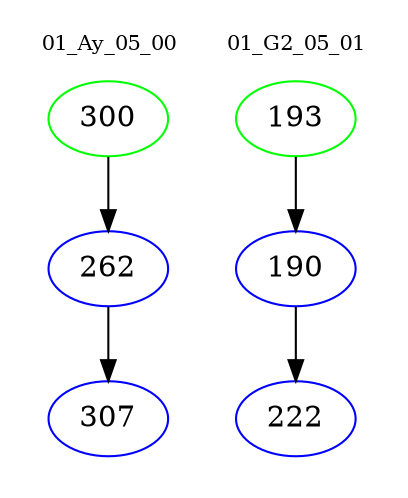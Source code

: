 digraph{
subgraph cluster_0 {
color = white
label = "01_Ay_05_00";
fontsize=10;
T0_300 [label="300", color="green"]
T0_300 -> T0_262 [color="black"]
T0_262 [label="262", color="blue"]
T0_262 -> T0_307 [color="black"]
T0_307 [label="307", color="blue"]
}
subgraph cluster_1 {
color = white
label = "01_G2_05_01";
fontsize=10;
T1_193 [label="193", color="green"]
T1_193 -> T1_190 [color="black"]
T1_190 [label="190", color="blue"]
T1_190 -> T1_222 [color="black"]
T1_222 [label="222", color="blue"]
}
}
